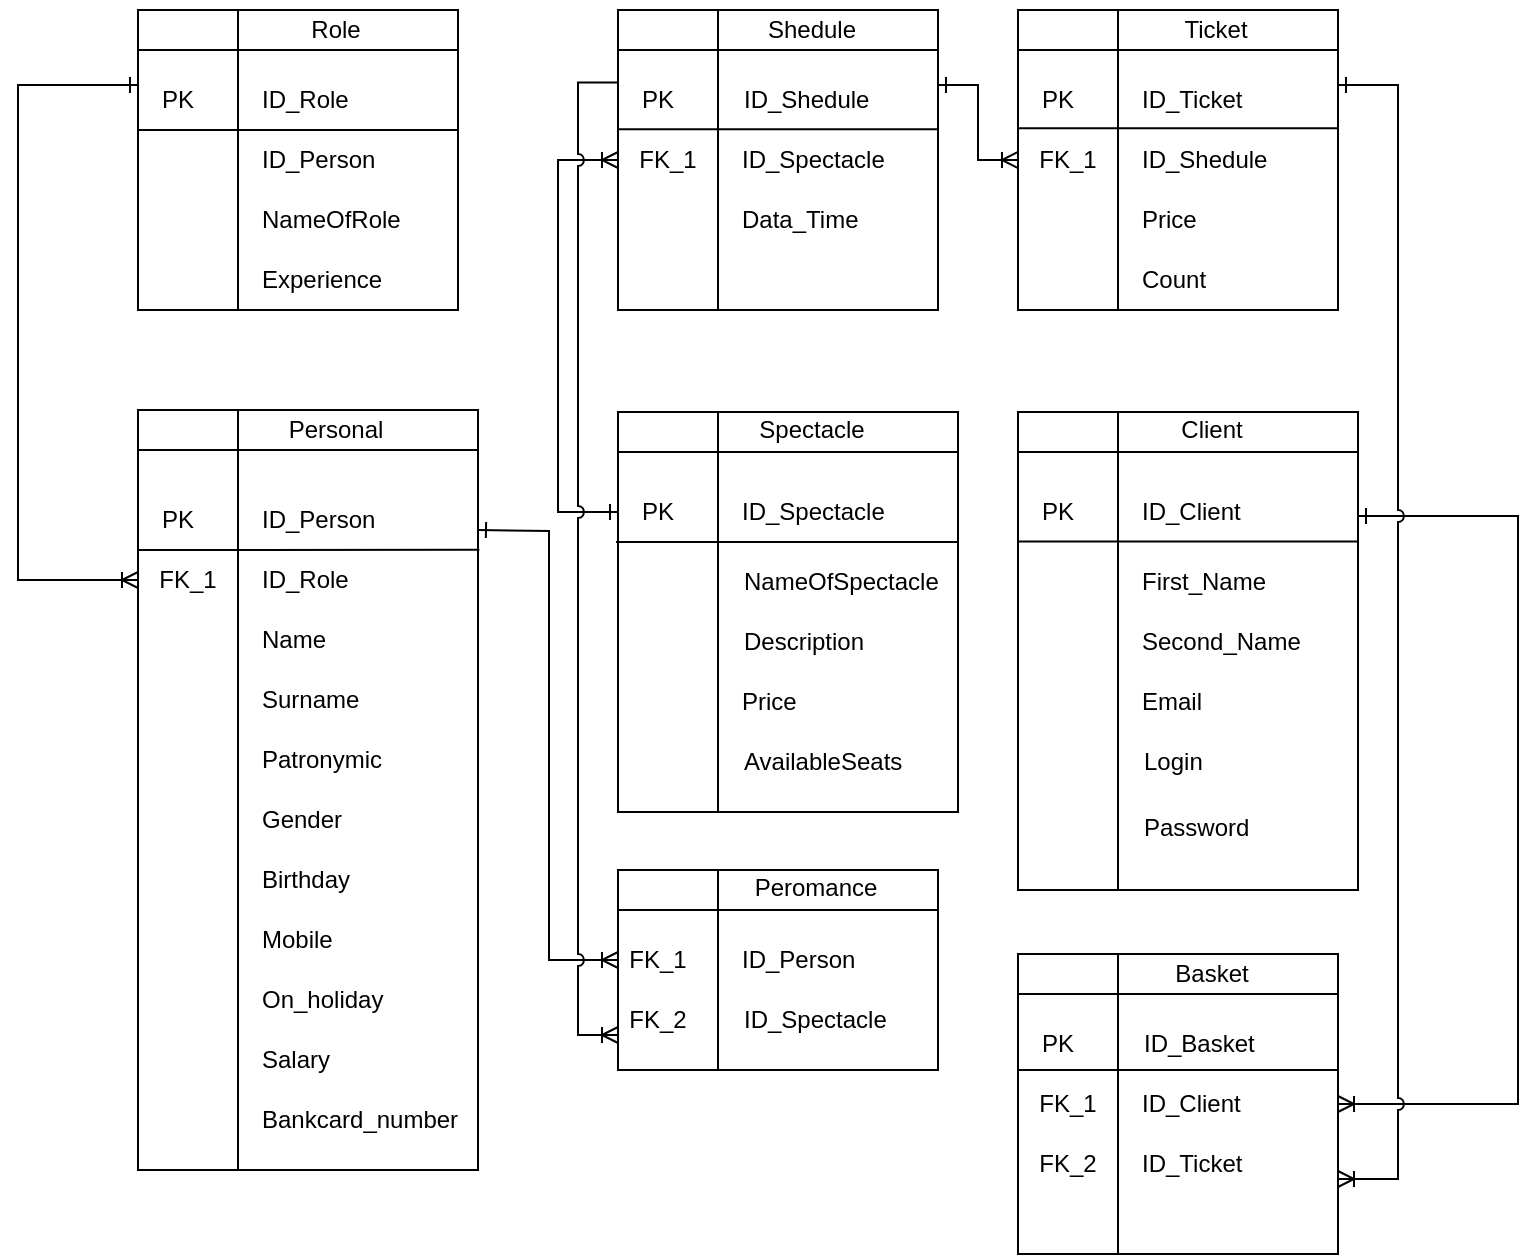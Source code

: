 <mxfile version="21.2.9" type="device">
  <diagram name="Страница 1" id="ypHTYZnfvZdiAB-rCAcW">
    <mxGraphModel dx="1172" dy="684" grid="1" gridSize="10" guides="1" tooltips="1" connect="1" arrows="1" fold="1" page="1" pageScale="1" pageWidth="827" pageHeight="1169" math="0" shadow="0">
      <root>
        <mxCell id="0" />
        <mxCell id="1" parent="0" />
        <mxCell id="5BOjPxcS3CkhSlAakWcD-1" value="" style="shape=internalStorage;whiteSpace=wrap;html=1;backgroundOutline=1;dx=50;dy=20;" parent="1" vertex="1">
          <mxGeometry x="80" y="40" width="160" height="150" as="geometry" />
        </mxCell>
        <mxCell id="5BOjPxcS3CkhSlAakWcD-3" value="Role" style="text;html=1;strokeColor=none;fillColor=none;align=center;verticalAlign=middle;whiteSpace=wrap;rounded=0;" parent="1" vertex="1">
          <mxGeometry x="149" y="35" width="60" height="30" as="geometry" />
        </mxCell>
        <mxCell id="5BOjPxcS3CkhSlAakWcD-4" value="&lt;div style=&quot;&quot;&gt;&lt;span style=&quot;background-color: initial;&quot;&gt;ID_Role&lt;/span&gt;&lt;/div&gt;" style="text;html=1;strokeColor=none;fillColor=none;align=left;verticalAlign=middle;whiteSpace=wrap;rounded=0;" parent="1" vertex="1">
          <mxGeometry x="140" y="70" width="60" height="30" as="geometry" />
        </mxCell>
        <mxCell id="5BOjPxcS3CkhSlAakWcD-5" value="ID_Person" style="text;html=1;strokeColor=none;fillColor=none;align=left;verticalAlign=middle;whiteSpace=wrap;rounded=0;" parent="1" vertex="1">
          <mxGeometry x="140" y="100" width="60" height="30" as="geometry" />
        </mxCell>
        <mxCell id="5BOjPxcS3CkhSlAakWcD-6" value="NameOfRole" style="text;html=1;strokeColor=none;fillColor=none;align=left;verticalAlign=middle;whiteSpace=wrap;rounded=0;" parent="1" vertex="1">
          <mxGeometry x="140" y="130" width="80" height="30" as="geometry" />
        </mxCell>
        <mxCell id="5BOjPxcS3CkhSlAakWcD-7" value="Experience" style="text;html=1;strokeColor=none;fillColor=none;align=left;verticalAlign=middle;whiteSpace=wrap;rounded=0;" parent="1" vertex="1">
          <mxGeometry x="140" y="160" width="70" height="30" as="geometry" />
        </mxCell>
        <mxCell id="5BOjPxcS3CkhSlAakWcD-8" value="PK" style="text;html=1;strokeColor=none;fillColor=none;align=left;verticalAlign=middle;whiteSpace=wrap;rounded=0;" parent="1" vertex="1">
          <mxGeometry x="90" y="75" width="20" height="20" as="geometry" />
        </mxCell>
        <mxCell id="5BOjPxcS3CkhSlAakWcD-9" value="" style="shape=internalStorage;whiteSpace=wrap;html=1;backgroundOutline=1;dx=50;dy=20;" parent="1" vertex="1">
          <mxGeometry x="80" y="240" width="170" height="380" as="geometry" />
        </mxCell>
        <mxCell id="5BOjPxcS3CkhSlAakWcD-10" value="Personal" style="text;html=1;strokeColor=none;fillColor=none;align=center;verticalAlign=middle;whiteSpace=wrap;rounded=0;" parent="1" vertex="1">
          <mxGeometry x="149" y="235" width="60" height="30" as="geometry" />
        </mxCell>
        <mxCell id="5BOjPxcS3CkhSlAakWcD-11" value="ID_Person" style="text;html=1;strokeColor=none;fillColor=none;align=left;verticalAlign=middle;whiteSpace=wrap;rounded=0;" parent="1" vertex="1">
          <mxGeometry x="140" y="280" width="60" height="30" as="geometry" />
        </mxCell>
        <mxCell id="5BOjPxcS3CkhSlAakWcD-12" value="ID_Role" style="text;html=1;strokeColor=none;fillColor=none;align=left;verticalAlign=middle;whiteSpace=wrap;rounded=0;" parent="1" vertex="1">
          <mxGeometry x="140" y="310" width="60" height="30" as="geometry" />
        </mxCell>
        <mxCell id="5BOjPxcS3CkhSlAakWcD-14" value="Name" style="text;html=1;strokeColor=none;fillColor=none;align=left;verticalAlign=middle;whiteSpace=wrap;rounded=0;" parent="1" vertex="1">
          <mxGeometry x="140" y="340" width="60" height="30" as="geometry" />
        </mxCell>
        <mxCell id="5BOjPxcS3CkhSlAakWcD-15" value="Surname" style="text;html=1;strokeColor=none;fillColor=none;align=left;verticalAlign=middle;whiteSpace=wrap;rounded=0;" parent="1" vertex="1">
          <mxGeometry x="140" y="370" width="60" height="30" as="geometry" />
        </mxCell>
        <mxCell id="5BOjPxcS3CkhSlAakWcD-16" value="Patronymic" style="text;html=1;strokeColor=none;fillColor=none;align=left;verticalAlign=middle;whiteSpace=wrap;rounded=0;" parent="1" vertex="1">
          <mxGeometry x="140" y="400" width="60" height="30" as="geometry" />
        </mxCell>
        <mxCell id="5BOjPxcS3CkhSlAakWcD-17" value="Gender" style="text;html=1;strokeColor=none;fillColor=none;align=left;verticalAlign=middle;whiteSpace=wrap;rounded=0;" parent="1" vertex="1">
          <mxGeometry x="140" y="430" width="60" height="30" as="geometry" />
        </mxCell>
        <mxCell id="5BOjPxcS3CkhSlAakWcD-18" value="Birthday" style="text;html=1;strokeColor=none;fillColor=none;align=left;verticalAlign=middle;whiteSpace=wrap;rounded=0;" parent="1" vertex="1">
          <mxGeometry x="140" y="460" width="60" height="30" as="geometry" />
        </mxCell>
        <mxCell id="5BOjPxcS3CkhSlAakWcD-19" value="Mobile" style="text;html=1;strokeColor=none;fillColor=none;align=left;verticalAlign=middle;whiteSpace=wrap;rounded=0;" parent="1" vertex="1">
          <mxGeometry x="140" y="490" width="60" height="30" as="geometry" />
        </mxCell>
        <mxCell id="5BOjPxcS3CkhSlAakWcD-20" value="On_holiday" style="text;html=1;strokeColor=none;fillColor=none;align=left;verticalAlign=middle;whiteSpace=wrap;rounded=0;" parent="1" vertex="1">
          <mxGeometry x="140" y="520" width="60" height="30" as="geometry" />
        </mxCell>
        <mxCell id="5BOjPxcS3CkhSlAakWcD-21" value="Salary" style="text;html=1;strokeColor=none;fillColor=none;align=left;verticalAlign=middle;whiteSpace=wrap;rounded=0;" parent="1" vertex="1">
          <mxGeometry x="140" y="550" width="60" height="30" as="geometry" />
        </mxCell>
        <mxCell id="5BOjPxcS3CkhSlAakWcD-22" value="Bankcard_number" style="text;html=1;strokeColor=none;fillColor=none;align=left;verticalAlign=middle;whiteSpace=wrap;rounded=0;" parent="1" vertex="1">
          <mxGeometry x="140" y="580" width="60" height="30" as="geometry" />
        </mxCell>
        <mxCell id="5BOjPxcS3CkhSlAakWcD-23" value="PK" style="text;html=1;strokeColor=none;fillColor=none;align=left;verticalAlign=middle;whiteSpace=wrap;rounded=0;" parent="1" vertex="1">
          <mxGeometry x="90" y="285" width="20" height="20" as="geometry" />
        </mxCell>
        <mxCell id="5BOjPxcS3CkhSlAakWcD-24" value="FK_1" style="text;html=1;strokeColor=none;fillColor=none;align=center;verticalAlign=middle;whiteSpace=wrap;rounded=0;" parent="1" vertex="1">
          <mxGeometry x="80" y="310" width="50" height="30" as="geometry" />
        </mxCell>
        <mxCell id="5BOjPxcS3CkhSlAakWcD-25" value="" style="shape=internalStorage;whiteSpace=wrap;html=1;backgroundOutline=1;dx=50;dy=20;" parent="1" vertex="1">
          <mxGeometry x="320" y="241" width="170" height="200" as="geometry" />
        </mxCell>
        <mxCell id="5BOjPxcS3CkhSlAakWcD-26" value="Spectacle" style="text;html=1;strokeColor=none;fillColor=none;align=center;verticalAlign=middle;whiteSpace=wrap;rounded=0;" parent="1" vertex="1">
          <mxGeometry x="387" y="235" width="60" height="30" as="geometry" />
        </mxCell>
        <mxCell id="5BOjPxcS3CkhSlAakWcD-27" value="ID_Spectacle" style="text;html=1;strokeColor=none;fillColor=none;align=left;verticalAlign=middle;whiteSpace=wrap;rounded=0;" parent="1" vertex="1">
          <mxGeometry x="380" y="276" width="60" height="30" as="geometry" />
        </mxCell>
        <mxCell id="5BOjPxcS3CkhSlAakWcD-28" value="NameOfSpectacle" style="text;html=1;strokeColor=none;fillColor=none;align=left;verticalAlign=middle;whiteSpace=wrap;rounded=0;" parent="1" vertex="1">
          <mxGeometry x="381" y="311" width="60" height="30" as="geometry" />
        </mxCell>
        <mxCell id="5BOjPxcS3CkhSlAakWcD-29" value="Description" style="text;html=1;strokeColor=none;fillColor=none;align=left;verticalAlign=middle;whiteSpace=wrap;rounded=0;" parent="1" vertex="1">
          <mxGeometry x="381" y="341" width="66" height="30" as="geometry" />
        </mxCell>
        <mxCell id="5BOjPxcS3CkhSlAakWcD-30" value="Price" style="text;html=1;strokeColor=none;fillColor=none;align=left;verticalAlign=middle;whiteSpace=wrap;rounded=0;" parent="1" vertex="1">
          <mxGeometry x="380" y="371" width="60" height="30" as="geometry" />
        </mxCell>
        <mxCell id="5BOjPxcS3CkhSlAakWcD-31" value="AvailableSeats" style="text;html=1;strokeColor=none;fillColor=none;align=left;verticalAlign=middle;whiteSpace=wrap;rounded=0;" parent="1" vertex="1">
          <mxGeometry x="381" y="401" width="60" height="30" as="geometry" />
        </mxCell>
        <mxCell id="5BOjPxcS3CkhSlAakWcD-32" value="PK" style="text;html=1;strokeColor=none;fillColor=none;align=center;verticalAlign=middle;whiteSpace=wrap;rounded=0;" parent="1" vertex="1">
          <mxGeometry x="320" y="273.5" width="40" height="35" as="geometry" />
        </mxCell>
        <mxCell id="5BOjPxcS3CkhSlAakWcD-33" value="" style="shape=internalStorage;whiteSpace=wrap;html=1;backgroundOutline=1;dx=50;dy=20;" parent="1" vertex="1">
          <mxGeometry x="320" y="470" width="160" height="100" as="geometry" />
        </mxCell>
        <mxCell id="5BOjPxcS3CkhSlAakWcD-34" value="Peromance" style="text;html=1;strokeColor=none;fillColor=none;align=center;verticalAlign=middle;whiteSpace=wrap;rounded=0;" parent="1" vertex="1">
          <mxGeometry x="389" y="464" width="60" height="30" as="geometry" />
        </mxCell>
        <mxCell id="5BOjPxcS3CkhSlAakWcD-35" value="ID_Person" style="text;html=1;strokeColor=none;fillColor=none;align=left;verticalAlign=middle;whiteSpace=wrap;rounded=0;" parent="1" vertex="1">
          <mxGeometry x="380" y="500" width="60" height="30" as="geometry" />
        </mxCell>
        <mxCell id="5BOjPxcS3CkhSlAakWcD-36" value="ID_Spectacle" style="text;html=1;strokeColor=none;fillColor=none;align=left;verticalAlign=middle;whiteSpace=wrap;rounded=0;" parent="1" vertex="1">
          <mxGeometry x="381" y="530" width="60" height="30" as="geometry" />
        </mxCell>
        <mxCell id="5BOjPxcS3CkhSlAakWcD-37" value="FK_1" style="text;html=1;strokeColor=none;fillColor=none;align=center;verticalAlign=middle;whiteSpace=wrap;rounded=0;" parent="1" vertex="1">
          <mxGeometry x="320" y="500" width="40" height="30" as="geometry" />
        </mxCell>
        <mxCell id="5BOjPxcS3CkhSlAakWcD-38" value="FK_2" style="text;html=1;strokeColor=none;fillColor=none;align=center;verticalAlign=middle;whiteSpace=wrap;rounded=0;" parent="1" vertex="1">
          <mxGeometry x="320" y="530" width="40" height="30" as="geometry" />
        </mxCell>
        <mxCell id="5BOjPxcS3CkhSlAakWcD-39" value="" style="shape=internalStorage;whiteSpace=wrap;html=1;backgroundOutline=1;dx=50;dy=20;" parent="1" vertex="1">
          <mxGeometry x="320" y="40" width="160" height="150" as="geometry" />
        </mxCell>
        <mxCell id="5BOjPxcS3CkhSlAakWcD-40" value="Shedule" style="text;html=1;strokeColor=none;fillColor=none;align=center;verticalAlign=middle;whiteSpace=wrap;rounded=0;" parent="1" vertex="1">
          <mxGeometry x="387" y="35" width="60" height="30" as="geometry" />
        </mxCell>
        <mxCell id="5BOjPxcS3CkhSlAakWcD-41" value="ID_Shedule" style="text;html=1;strokeColor=none;fillColor=none;align=left;verticalAlign=middle;whiteSpace=wrap;rounded=0;" parent="1" vertex="1">
          <mxGeometry x="381" y="70" width="60" height="30" as="geometry" />
        </mxCell>
        <mxCell id="5BOjPxcS3CkhSlAakWcD-42" value="ID_Spectacle" style="text;html=1;strokeColor=none;fillColor=none;align=left;verticalAlign=middle;whiteSpace=wrap;rounded=0;" parent="1" vertex="1">
          <mxGeometry x="380" y="100" width="60" height="30" as="geometry" />
        </mxCell>
        <mxCell id="5BOjPxcS3CkhSlAakWcD-43" value="Data_Time" style="text;html=1;strokeColor=none;fillColor=none;align=left;verticalAlign=middle;whiteSpace=wrap;rounded=0;" parent="1" vertex="1">
          <mxGeometry x="380" y="130" width="60" height="30" as="geometry" />
        </mxCell>
        <mxCell id="5BOjPxcS3CkhSlAakWcD-45" value="PK" style="text;html=1;strokeColor=none;fillColor=none;align=center;verticalAlign=middle;whiteSpace=wrap;rounded=0;" parent="1" vertex="1">
          <mxGeometry x="320" y="67.5" width="40" height="35" as="geometry" />
        </mxCell>
        <mxCell id="5BOjPxcS3CkhSlAakWcD-46" value="FK_1" style="text;html=1;strokeColor=none;fillColor=none;align=center;verticalAlign=middle;whiteSpace=wrap;rounded=0;" parent="1" vertex="1">
          <mxGeometry x="320" y="100" width="50" height="30" as="geometry" />
        </mxCell>
        <mxCell id="5BOjPxcS3CkhSlAakWcD-47" value="" style="shape=internalStorage;whiteSpace=wrap;html=1;backgroundOutline=1;dx=50;dy=20;" parent="1" vertex="1">
          <mxGeometry x="520" y="40" width="160" height="150" as="geometry" />
        </mxCell>
        <mxCell id="5BOjPxcS3CkhSlAakWcD-48" value="Ticket" style="text;html=1;strokeColor=none;fillColor=none;align=center;verticalAlign=middle;whiteSpace=wrap;rounded=0;" parent="1" vertex="1">
          <mxGeometry x="589" y="35" width="60" height="30" as="geometry" />
        </mxCell>
        <mxCell id="5BOjPxcS3CkhSlAakWcD-49" value="&lt;div style=&quot;&quot;&gt;ID_Ticket&lt;br&gt;&lt;/div&gt;" style="text;html=1;strokeColor=none;fillColor=none;align=left;verticalAlign=middle;whiteSpace=wrap;rounded=0;" parent="1" vertex="1">
          <mxGeometry x="580" y="70" width="60" height="30" as="geometry" />
        </mxCell>
        <mxCell id="5BOjPxcS3CkhSlAakWcD-50" value="ID_Shedule" style="text;html=1;strokeColor=none;fillColor=none;align=left;verticalAlign=middle;whiteSpace=wrap;rounded=0;" parent="1" vertex="1">
          <mxGeometry x="580" y="100" width="60" height="30" as="geometry" />
        </mxCell>
        <mxCell id="5BOjPxcS3CkhSlAakWcD-51" value="Price" style="text;html=1;strokeColor=none;fillColor=none;align=left;verticalAlign=middle;whiteSpace=wrap;rounded=0;" parent="1" vertex="1">
          <mxGeometry x="580" y="130" width="80" height="30" as="geometry" />
        </mxCell>
        <mxCell id="5BOjPxcS3CkhSlAakWcD-52" value="Count" style="text;html=1;strokeColor=none;fillColor=none;align=left;verticalAlign=middle;whiteSpace=wrap;rounded=0;" parent="1" vertex="1">
          <mxGeometry x="580" y="160" width="70" height="30" as="geometry" />
        </mxCell>
        <mxCell id="5BOjPxcS3CkhSlAakWcD-53" value="PK" style="text;html=1;strokeColor=none;fillColor=none;align=left;verticalAlign=middle;whiteSpace=wrap;rounded=0;" parent="1" vertex="1">
          <mxGeometry x="530" y="75" width="20" height="20" as="geometry" />
        </mxCell>
        <mxCell id="5BOjPxcS3CkhSlAakWcD-54" value="FK_1" style="text;html=1;strokeColor=none;fillColor=none;align=center;verticalAlign=middle;whiteSpace=wrap;rounded=0;" parent="1" vertex="1">
          <mxGeometry x="520" y="100" width="50" height="30" as="geometry" />
        </mxCell>
        <mxCell id="5BOjPxcS3CkhSlAakWcD-55" value="" style="shape=internalStorage;whiteSpace=wrap;html=1;backgroundOutline=1;dx=50;dy=20;" parent="1" vertex="1">
          <mxGeometry x="520" y="241" width="170" height="239" as="geometry" />
        </mxCell>
        <mxCell id="5BOjPxcS3CkhSlAakWcD-56" value="Client" style="text;html=1;strokeColor=none;fillColor=none;align=center;verticalAlign=middle;whiteSpace=wrap;rounded=0;" parent="1" vertex="1">
          <mxGeometry x="587" y="235" width="60" height="30" as="geometry" />
        </mxCell>
        <mxCell id="5BOjPxcS3CkhSlAakWcD-57" value="ID_Client" style="text;html=1;strokeColor=none;fillColor=none;align=left;verticalAlign=middle;whiteSpace=wrap;rounded=0;" parent="1" vertex="1">
          <mxGeometry x="580" y="276" width="60" height="30" as="geometry" />
        </mxCell>
        <mxCell id="5BOjPxcS3CkhSlAakWcD-58" value="First_Name" style="text;html=1;strokeColor=none;fillColor=none;align=left;verticalAlign=middle;whiteSpace=wrap;rounded=0;" parent="1" vertex="1">
          <mxGeometry x="580" y="311" width="60" height="30" as="geometry" />
        </mxCell>
        <mxCell id="5BOjPxcS3CkhSlAakWcD-59" value="Second_Name" style="text;html=1;strokeColor=none;fillColor=none;align=left;verticalAlign=middle;whiteSpace=wrap;rounded=0;" parent="1" vertex="1">
          <mxGeometry x="580" y="341" width="66" height="30" as="geometry" />
        </mxCell>
        <mxCell id="5BOjPxcS3CkhSlAakWcD-60" value="Email" style="text;html=1;strokeColor=none;fillColor=none;align=left;verticalAlign=middle;whiteSpace=wrap;rounded=0;" parent="1" vertex="1">
          <mxGeometry x="580" y="371" width="60" height="30" as="geometry" />
        </mxCell>
        <mxCell id="5BOjPxcS3CkhSlAakWcD-61" value="Login" style="text;html=1;strokeColor=none;fillColor=none;align=left;verticalAlign=middle;whiteSpace=wrap;rounded=0;" parent="1" vertex="1">
          <mxGeometry x="581" y="401" width="60" height="30" as="geometry" />
        </mxCell>
        <mxCell id="5BOjPxcS3CkhSlAakWcD-62" value="PK" style="text;html=1;strokeColor=none;fillColor=none;align=center;verticalAlign=middle;whiteSpace=wrap;rounded=0;" parent="1" vertex="1">
          <mxGeometry x="520" y="273.5" width="40" height="35" as="geometry" />
        </mxCell>
        <mxCell id="5BOjPxcS3CkhSlAakWcD-63" value="Password" style="text;html=1;strokeColor=none;fillColor=none;align=left;verticalAlign=middle;whiteSpace=wrap;rounded=0;" parent="1" vertex="1">
          <mxGeometry x="581" y="434" width="60" height="30" as="geometry" />
        </mxCell>
        <mxCell id="5BOjPxcS3CkhSlAakWcD-70" value="" style="shape=internalStorage;whiteSpace=wrap;html=1;backgroundOutline=1;dx=50;dy=20;" parent="1" vertex="1">
          <mxGeometry x="520" y="512" width="160" height="150" as="geometry" />
        </mxCell>
        <mxCell id="5BOjPxcS3CkhSlAakWcD-71" value="Basket" style="text;html=1;strokeColor=none;fillColor=none;align=center;verticalAlign=middle;whiteSpace=wrap;rounded=0;" parent="1" vertex="1">
          <mxGeometry x="587" y="507" width="60" height="30" as="geometry" />
        </mxCell>
        <mxCell id="5BOjPxcS3CkhSlAakWcD-72" value="ID_Basket" style="text;html=1;strokeColor=none;fillColor=none;align=left;verticalAlign=middle;whiteSpace=wrap;rounded=0;" parent="1" vertex="1">
          <mxGeometry x="581" y="542" width="60" height="30" as="geometry" />
        </mxCell>
        <mxCell id="5BOjPxcS3CkhSlAakWcD-73" value="ID_Client" style="text;html=1;strokeColor=none;fillColor=none;align=left;verticalAlign=middle;whiteSpace=wrap;rounded=0;" parent="1" vertex="1">
          <mxGeometry x="580" y="572" width="60" height="30" as="geometry" />
        </mxCell>
        <mxCell id="5BOjPxcS3CkhSlAakWcD-74" value="ID_Ticket" style="text;html=1;strokeColor=none;fillColor=none;align=left;verticalAlign=middle;whiteSpace=wrap;rounded=0;" parent="1" vertex="1">
          <mxGeometry x="580" y="602" width="60" height="30" as="geometry" />
        </mxCell>
        <mxCell id="5BOjPxcS3CkhSlAakWcD-75" value="PK" style="text;html=1;strokeColor=none;fillColor=none;align=center;verticalAlign=middle;whiteSpace=wrap;rounded=0;" parent="1" vertex="1">
          <mxGeometry x="520" y="539.5" width="40" height="35" as="geometry" />
        </mxCell>
        <mxCell id="5BOjPxcS3CkhSlAakWcD-76" value="FK_1" style="text;html=1;strokeColor=none;fillColor=none;align=center;verticalAlign=middle;whiteSpace=wrap;rounded=0;" parent="1" vertex="1">
          <mxGeometry x="520" y="572" width="50" height="30" as="geometry" />
        </mxCell>
        <mxCell id="5BOjPxcS3CkhSlAakWcD-78" value="FK_2" style="text;html=1;strokeColor=none;fillColor=none;align=center;verticalAlign=middle;whiteSpace=wrap;rounded=0;" parent="1" vertex="1">
          <mxGeometry x="520" y="602" width="50" height="30" as="geometry" />
        </mxCell>
        <mxCell id="5BOjPxcS3CkhSlAakWcD-82" value="" style="endArrow=none;html=1;rounded=0;entryX=0.996;entryY=0.39;entryDx=0;entryDy=0;entryPerimeter=0;exitX=0;exitY=0.872;exitDx=0;exitDy=0;exitPerimeter=0;" parent="1" source="5BOjPxcS3CkhSlAakWcD-75" edge="1">
          <mxGeometry width="50" height="50" relative="1" as="geometry">
            <mxPoint x="521" y="570" as="sourcePoint" />
            <mxPoint x="680" y="570" as="targetPoint" />
          </mxGeometry>
        </mxCell>
        <mxCell id="5BOjPxcS3CkhSlAakWcD-83" value="" style="endArrow=none;html=1;rounded=0;entryX=1.002;entryY=0.271;entryDx=0;entryDy=0;entryPerimeter=0;exitX=0;exitY=0.872;exitDx=0;exitDy=0;exitPerimeter=0;" parent="1" target="5BOjPxcS3CkhSlAakWcD-55" edge="1">
          <mxGeometry width="50" height="50" relative="1" as="geometry">
            <mxPoint x="520" y="305.76" as="sourcePoint" />
            <mxPoint x="680" y="305.76" as="targetPoint" />
          </mxGeometry>
        </mxCell>
        <mxCell id="5BOjPxcS3CkhSlAakWcD-84" value="" style="endArrow=none;html=1;rounded=0;entryX=0.996;entryY=0.39;entryDx=0;entryDy=0;entryPerimeter=0;exitX=0;exitY=0.872;exitDx=0;exitDy=0;exitPerimeter=0;" parent="1" edge="1">
          <mxGeometry width="50" height="50" relative="1" as="geometry">
            <mxPoint x="520" y="99.17" as="sourcePoint" />
            <mxPoint x="680" y="99.17" as="targetPoint" />
          </mxGeometry>
        </mxCell>
        <mxCell id="5BOjPxcS3CkhSlAakWcD-85" value="" style="endArrow=none;html=1;rounded=0;entryX=0.996;entryY=0.39;entryDx=0;entryDy=0;entryPerimeter=0;exitX=0;exitY=0.872;exitDx=0;exitDy=0;exitPerimeter=0;" parent="1" edge="1">
          <mxGeometry width="50" height="50" relative="1" as="geometry">
            <mxPoint x="320" y="99.66" as="sourcePoint" />
            <mxPoint x="480" y="99.66" as="targetPoint" />
          </mxGeometry>
        </mxCell>
        <mxCell id="5BOjPxcS3CkhSlAakWcD-86" value="" style="endArrow=none;html=1;rounded=0;entryX=0.996;entryY=0.39;entryDx=0;entryDy=0;entryPerimeter=0;exitX=0;exitY=0.872;exitDx=0;exitDy=0;exitPerimeter=0;" parent="1" edge="1">
          <mxGeometry width="50" height="50" relative="1" as="geometry">
            <mxPoint x="80" y="100" as="sourcePoint" />
            <mxPoint x="240" y="100" as="targetPoint" />
          </mxGeometry>
        </mxCell>
        <mxCell id="5BOjPxcS3CkhSlAakWcD-87" value="" style="endArrow=none;html=1;rounded=0;entryX=1.004;entryY=0.184;entryDx=0;entryDy=0;entryPerimeter=0;exitX=0;exitY=0.872;exitDx=0;exitDy=0;exitPerimeter=0;" parent="1" target="5BOjPxcS3CkhSlAakWcD-9" edge="1">
          <mxGeometry width="50" height="50" relative="1" as="geometry">
            <mxPoint x="80" y="310" as="sourcePoint" />
            <mxPoint x="240" y="310" as="targetPoint" />
          </mxGeometry>
        </mxCell>
        <mxCell id="5BOjPxcS3CkhSlAakWcD-88" value="&lt;br&gt;" style="endArrow=none;html=1;rounded=0;entryX=1.004;entryY=0.184;entryDx=0;entryDy=0;entryPerimeter=0;exitX=0;exitY=0.872;exitDx=0;exitDy=0;exitPerimeter=0;" parent="1" edge="1">
          <mxGeometry width="50" height="50" relative="1" as="geometry">
            <mxPoint x="319" y="306" as="sourcePoint" />
            <mxPoint x="490" y="306" as="targetPoint" />
          </mxGeometry>
        </mxCell>
        <mxCell id="fvD9Bi4LlfoHWtJEwKUF-2" value="" style="edgeStyle=orthogonalEdgeStyle;fontSize=12;html=1;endArrow=ERoneToMany;rounded=0;exitX=0;exitY=0.25;exitDx=0;exitDy=0;entryX=0;entryY=0.5;entryDx=0;entryDy=0;startArrow=ERone;startFill=0;" edge="1" parent="1" source="5BOjPxcS3CkhSlAakWcD-1" target="5BOjPxcS3CkhSlAakWcD-24">
          <mxGeometry width="100" height="100" relative="1" as="geometry">
            <mxPoint y="95" as="sourcePoint" />
            <mxPoint x="40" y="245" as="targetPoint" />
            <Array as="points">
              <mxPoint x="20" y="77" />
              <mxPoint x="20" y="325" />
            </Array>
          </mxGeometry>
        </mxCell>
        <mxCell id="fvD9Bi4LlfoHWtJEwKUF-3" value="" style="edgeStyle=orthogonalEdgeStyle;fontSize=12;html=1;endArrow=ERoneToMany;rounded=0;entryX=0;entryY=0.5;entryDx=0;entryDy=0;startArrow=ERone;startFill=0;" edge="1" parent="1" target="5BOjPxcS3CkhSlAakWcD-37">
          <mxGeometry width="100" height="100" relative="1" as="geometry">
            <mxPoint x="250" y="300" as="sourcePoint" />
            <mxPoint x="350" y="200" as="targetPoint" />
          </mxGeometry>
        </mxCell>
        <mxCell id="fvD9Bi4LlfoHWtJEwKUF-4" value="" style="edgeStyle=orthogonalEdgeStyle;fontSize=12;html=1;endArrow=ERoneToMany;rounded=0;entryX=0;entryY=0.5;entryDx=0;entryDy=0;exitX=1;exitY=0.25;exitDx=0;exitDy=0;startArrow=ERone;startFill=0;" edge="1" parent="1" source="5BOjPxcS3CkhSlAakWcD-39" target="5BOjPxcS3CkhSlAakWcD-54">
          <mxGeometry width="100" height="100" relative="1" as="geometry">
            <mxPoint x="340" y="250" as="sourcePoint" />
            <mxPoint x="440" y="150" as="targetPoint" />
          </mxGeometry>
        </mxCell>
        <mxCell id="fvD9Bi4LlfoHWtJEwKUF-5" value="" style="edgeStyle=orthogonalEdgeStyle;fontSize=12;html=1;endArrow=ERoneToMany;rounded=0;exitX=0;exitY=0.5;exitDx=0;exitDy=0;entryX=0;entryY=0.5;entryDx=0;entryDy=0;startArrow=ERone;startFill=0;jumpStyle=arc;" edge="1" parent="1" source="5BOjPxcS3CkhSlAakWcD-32" target="5BOjPxcS3CkhSlAakWcD-46">
          <mxGeometry width="100" height="100" relative="1" as="geometry">
            <mxPoint x="370" y="320" as="sourcePoint" />
            <mxPoint x="470" y="220" as="targetPoint" />
            <Array as="points">
              <mxPoint x="290" y="291" />
              <mxPoint x="290" y="115" />
            </Array>
          </mxGeometry>
        </mxCell>
        <mxCell id="fvD9Bi4LlfoHWtJEwKUF-6" value="" style="edgeStyle=orthogonalEdgeStyle;fontSize=12;html=1;endArrow=ERoneToMany;rounded=0;entryX=1;entryY=0.5;entryDx=0;entryDy=0;startArrow=ERone;startFill=0;" edge="1" parent="1" target="5BOjPxcS3CkhSlAakWcD-70">
          <mxGeometry width="100" height="100" relative="1" as="geometry">
            <mxPoint x="690" y="293" as="sourcePoint" />
            <mxPoint x="480" y="290" as="targetPoint" />
            <Array as="points">
              <mxPoint x="770" y="293" />
              <mxPoint x="770" y="587" />
            </Array>
          </mxGeometry>
        </mxCell>
        <mxCell id="fvD9Bi4LlfoHWtJEwKUF-7" value="" style="edgeStyle=orthogonalEdgeStyle;fontSize=12;html=1;endArrow=ERoneToMany;rounded=0;entryX=0;entryY=0.75;entryDx=0;entryDy=0;exitX=0;exitY=0.25;exitDx=0;exitDy=0;startArrow=baseDash;startFill=0;jumpStyle=arc;" edge="1" parent="1" source="5BOjPxcS3CkhSlAakWcD-45" target="5BOjPxcS3CkhSlAakWcD-38">
          <mxGeometry width="100" height="100" relative="1" as="geometry">
            <mxPoint x="410" y="450" as="sourcePoint" />
            <mxPoint x="510" y="350" as="targetPoint" />
            <Array as="points">
              <mxPoint x="300" y="76" />
              <mxPoint x="300" y="553" />
            </Array>
          </mxGeometry>
        </mxCell>
        <mxCell id="fvD9Bi4LlfoHWtJEwKUF-9" value="" style="edgeStyle=entityRelationEdgeStyle;fontSize=12;html=1;endArrow=ERoneToMany;rounded=0;exitX=1;exitY=0.25;exitDx=0;exitDy=0;entryX=1;entryY=0.75;entryDx=0;entryDy=0;startArrow=ERone;startFill=0;jumpStyle=arc;" edge="1" parent="1" source="5BOjPxcS3CkhSlAakWcD-47" target="5BOjPxcS3CkhSlAakWcD-70">
          <mxGeometry width="100" height="100" relative="1" as="geometry">
            <mxPoint x="540" y="420" as="sourcePoint" />
            <mxPoint x="640" y="320" as="targetPoint" />
          </mxGeometry>
        </mxCell>
      </root>
    </mxGraphModel>
  </diagram>
</mxfile>
